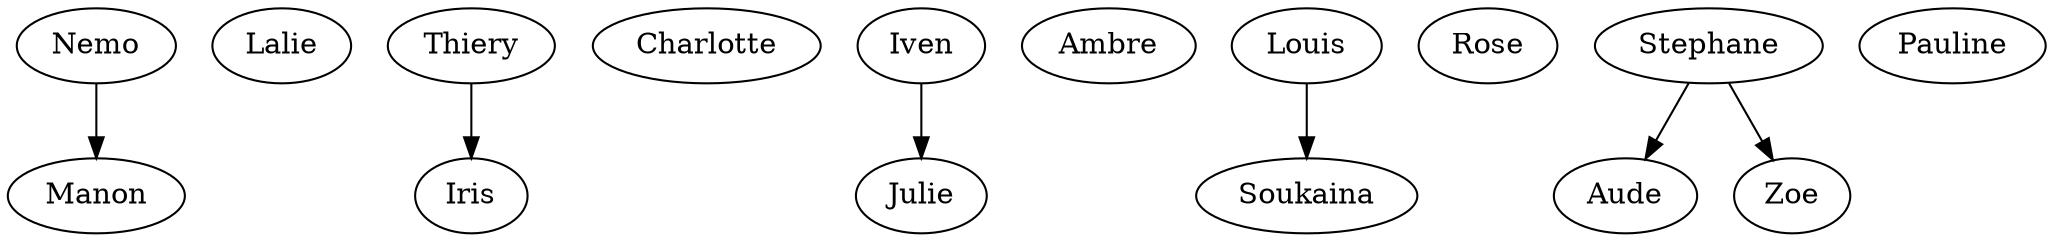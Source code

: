 strict digraph G {
  Nemo;
  Lalie;
  Manon;
  Thiery;
  Charlotte;
  Iris;
  Iven;
  Julie;
  Ambre;
  Julie;
  Louis;
  Soukaina;
  Rose;
  Aude;
  Stephane;
  Zoe;
  Pauline;
  Stephane;
  Nemo -> Manon;
  Thiery -> Iris;
  Iven -> Julie;
  Louis -> Soukaina;
  Stephane -> Aude;
  Stephane -> Zoe;
}
